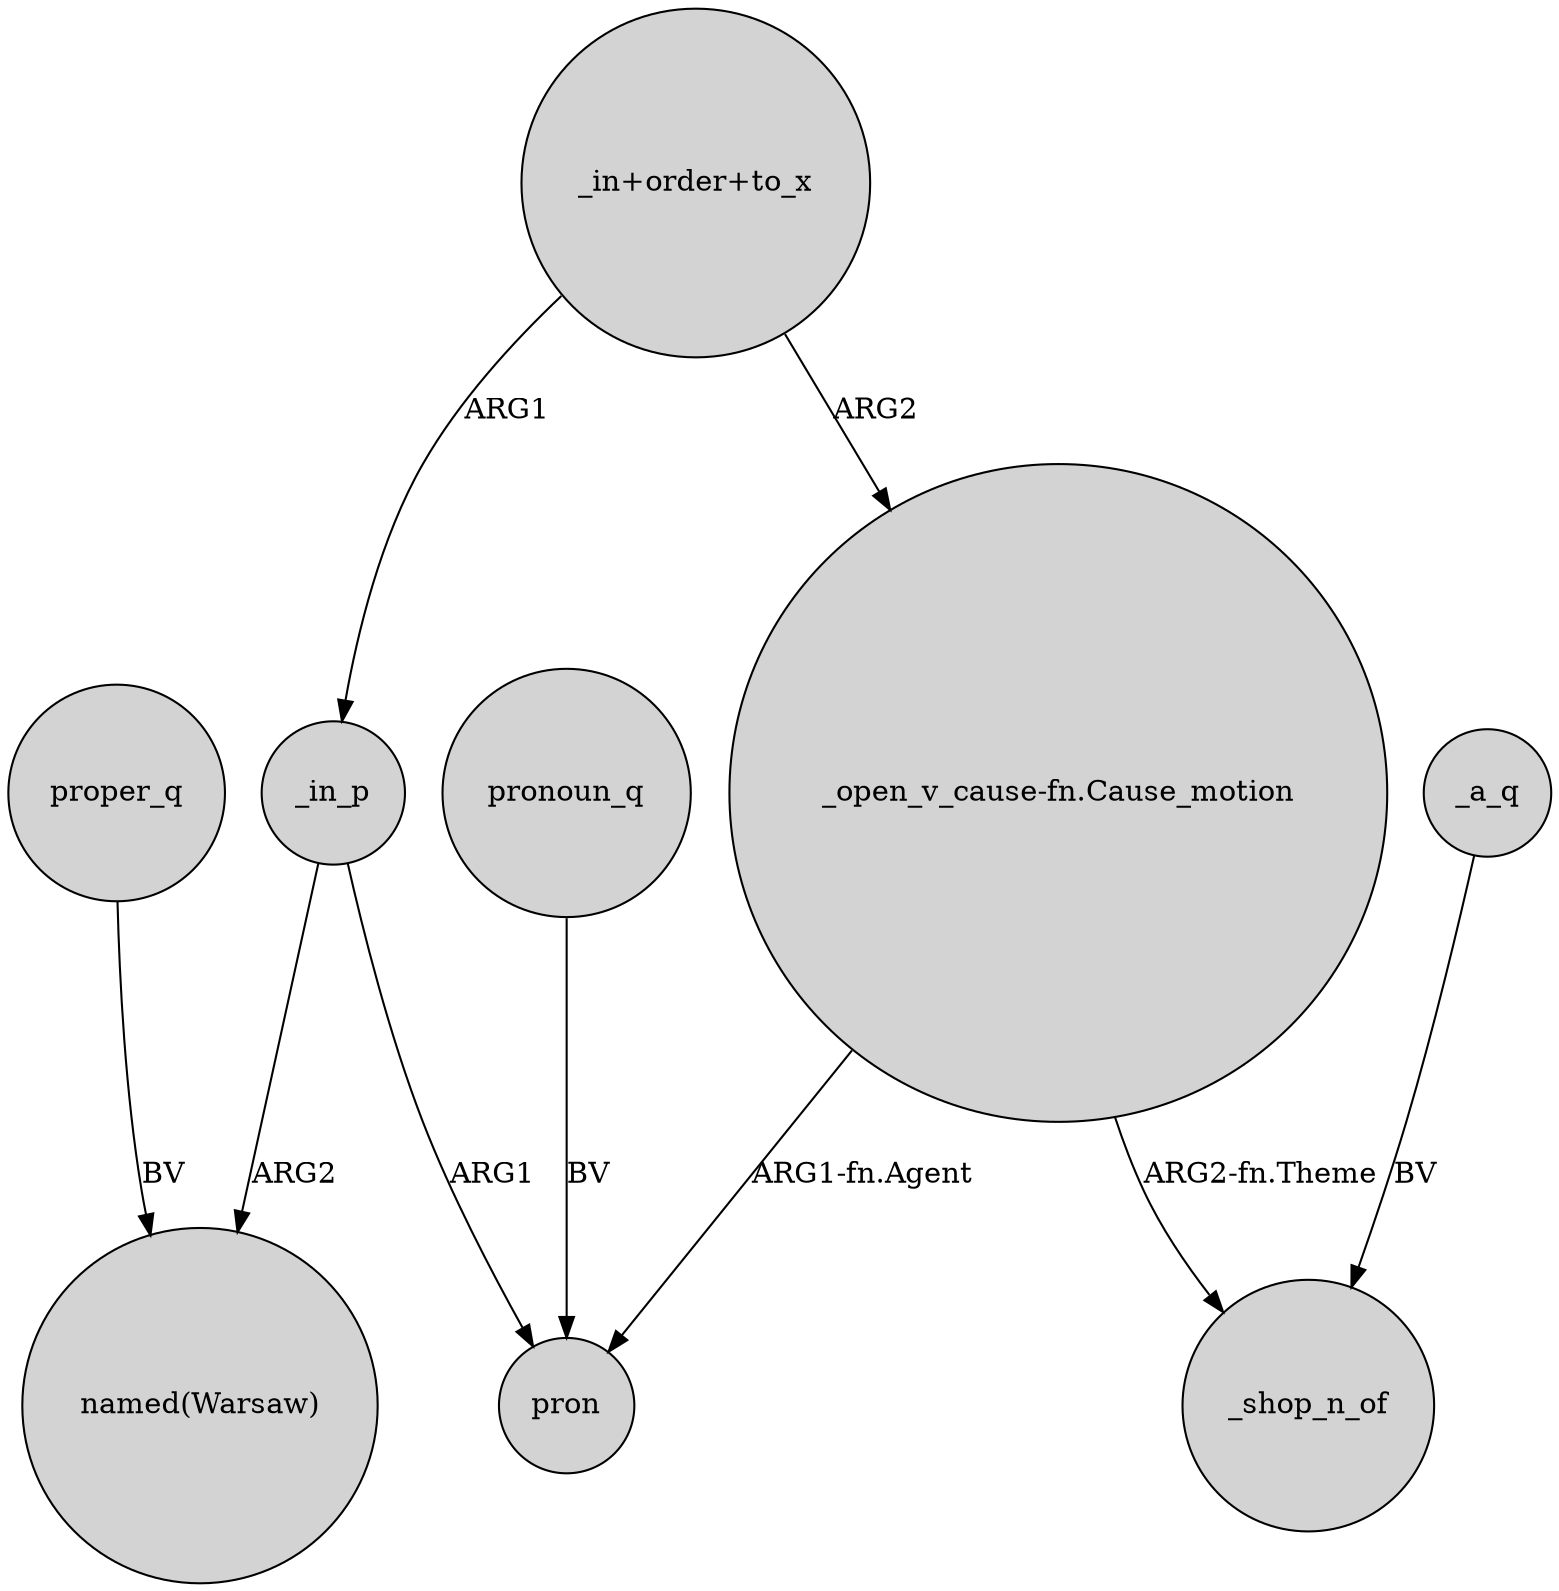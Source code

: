 digraph {
	node [shape=circle style=filled]
	"_in+order+to_x" -> _in_p [label=ARG1]
	"_open_v_cause-fn.Cause_motion" -> pron [label="ARG1-fn.Agent"]
	"_in+order+to_x" -> "_open_v_cause-fn.Cause_motion" [label=ARG2]
	"_open_v_cause-fn.Cause_motion" -> _shop_n_of [label="ARG2-fn.Theme"]
	_in_p -> "named(Warsaw)" [label=ARG2]
	proper_q -> "named(Warsaw)" [label=BV]
	pronoun_q -> pron [label=BV]
	_in_p -> pron [label=ARG1]
	_a_q -> _shop_n_of [label=BV]
}
